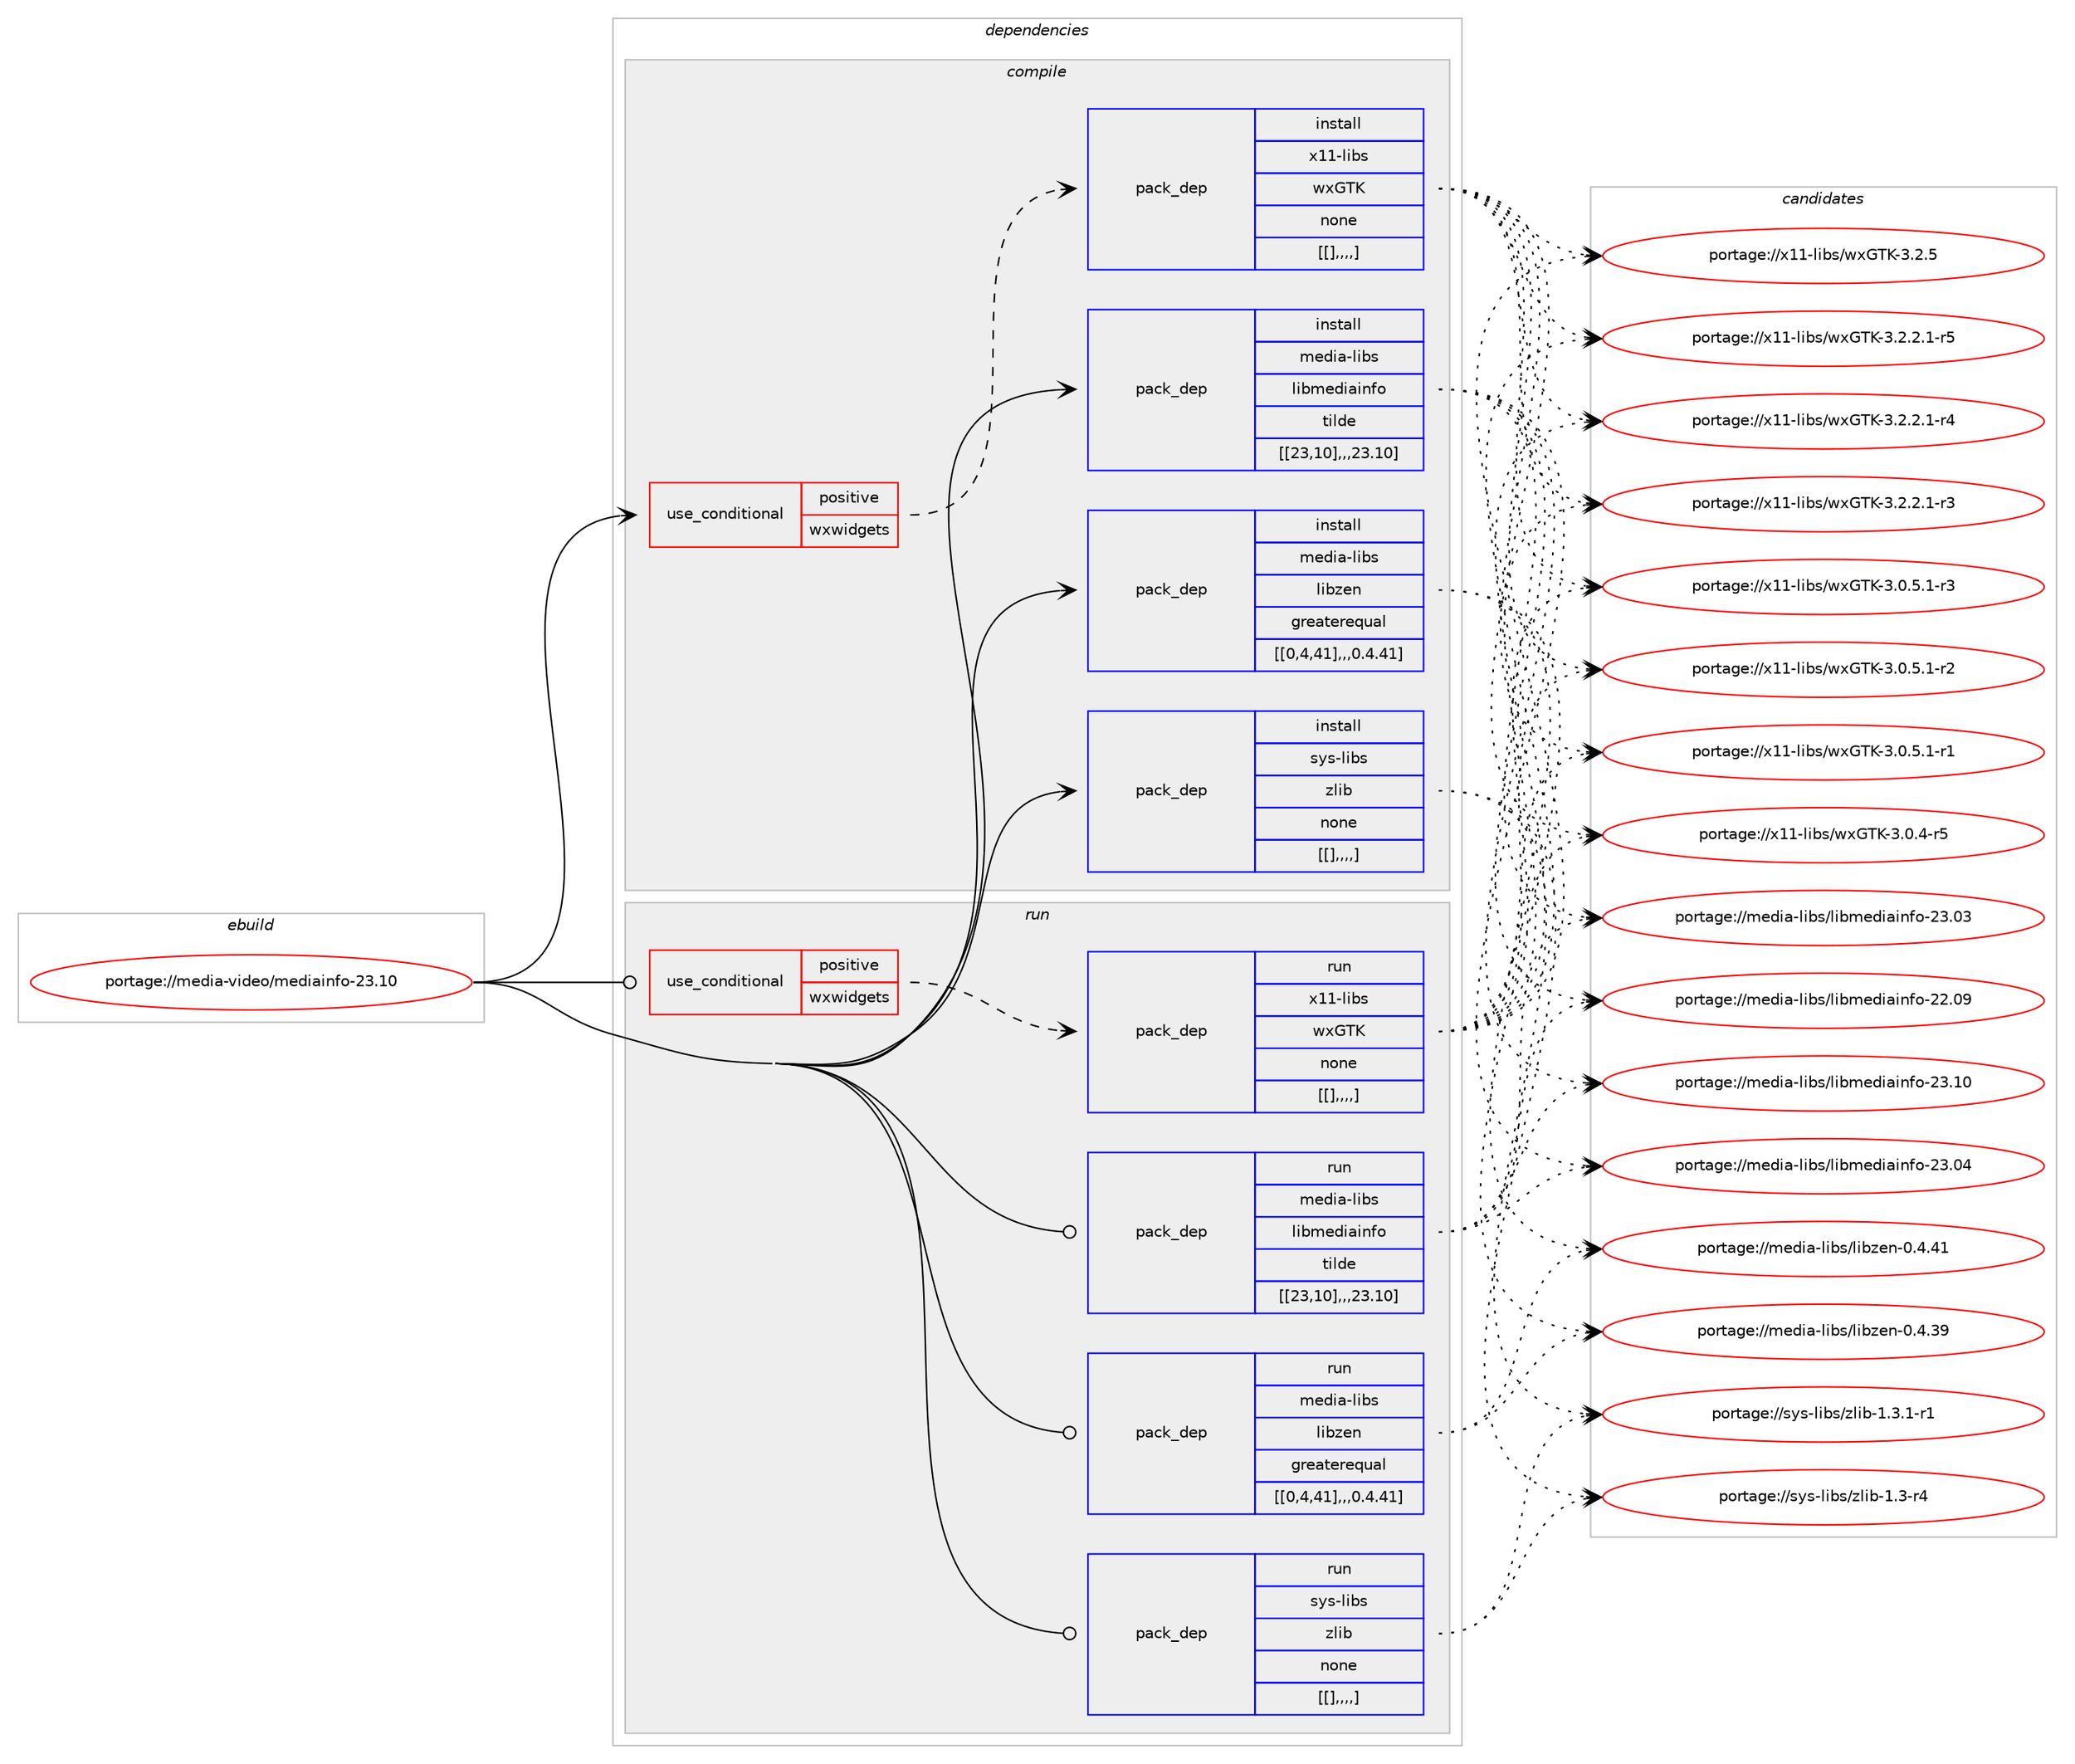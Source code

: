 digraph prolog {

# *************
# Graph options
# *************

newrank=true;
concentrate=true;
compound=true;
graph [rankdir=LR,fontname=Helvetica,fontsize=10,ranksep=1.5];#, ranksep=2.5, nodesep=0.2];
edge  [arrowhead=vee];
node  [fontname=Helvetica,fontsize=10];

# **********
# The ebuild
# **********

subgraph cluster_leftcol {
color=gray;
label=<<i>ebuild</i>>;
id [label="portage://media-video/mediainfo-23.10", color=red, width=4, href="../media-video/mediainfo-23.10.svg"];
}

# ****************
# The dependencies
# ****************

subgraph cluster_midcol {
color=gray;
label=<<i>dependencies</i>>;
subgraph cluster_compile {
fillcolor="#eeeeee";
style=filled;
label=<<i>compile</i>>;
subgraph cond88680 {
dependency341790 [label=<<TABLE BORDER="0" CELLBORDER="1" CELLSPACING="0" CELLPADDING="4"><TR><TD ROWSPAN="3" CELLPADDING="10">use_conditional</TD></TR><TR><TD>positive</TD></TR><TR><TD>wxwidgets</TD></TR></TABLE>>, shape=none, color=red];
subgraph pack250557 {
dependency341791 [label=<<TABLE BORDER="0" CELLBORDER="1" CELLSPACING="0" CELLPADDING="4" WIDTH="220"><TR><TD ROWSPAN="6" CELLPADDING="30">pack_dep</TD></TR><TR><TD WIDTH="110">install</TD></TR><TR><TD>x11-libs</TD></TR><TR><TD>wxGTK</TD></TR><TR><TD>none</TD></TR><TR><TD>[[],,,,]</TD></TR></TABLE>>, shape=none, color=blue];
}
dependency341790:e -> dependency341791:w [weight=20,style="dashed",arrowhead="vee"];
}
id:e -> dependency341790:w [weight=20,style="solid",arrowhead="vee"];
subgraph pack250558 {
dependency341792 [label=<<TABLE BORDER="0" CELLBORDER="1" CELLSPACING="0" CELLPADDING="4" WIDTH="220"><TR><TD ROWSPAN="6" CELLPADDING="30">pack_dep</TD></TR><TR><TD WIDTH="110">install</TD></TR><TR><TD>media-libs</TD></TR><TR><TD>libmediainfo</TD></TR><TR><TD>tilde</TD></TR><TR><TD>[[23,10],,,23.10]</TD></TR></TABLE>>, shape=none, color=blue];
}
id:e -> dependency341792:w [weight=20,style="solid",arrowhead="vee"];
subgraph pack250559 {
dependency341793 [label=<<TABLE BORDER="0" CELLBORDER="1" CELLSPACING="0" CELLPADDING="4" WIDTH="220"><TR><TD ROWSPAN="6" CELLPADDING="30">pack_dep</TD></TR><TR><TD WIDTH="110">install</TD></TR><TR><TD>media-libs</TD></TR><TR><TD>libzen</TD></TR><TR><TD>greaterequal</TD></TR><TR><TD>[[0,4,41],,,0.4.41]</TD></TR></TABLE>>, shape=none, color=blue];
}
id:e -> dependency341793:w [weight=20,style="solid",arrowhead="vee"];
subgraph pack250560 {
dependency341794 [label=<<TABLE BORDER="0" CELLBORDER="1" CELLSPACING="0" CELLPADDING="4" WIDTH="220"><TR><TD ROWSPAN="6" CELLPADDING="30">pack_dep</TD></TR><TR><TD WIDTH="110">install</TD></TR><TR><TD>sys-libs</TD></TR><TR><TD>zlib</TD></TR><TR><TD>none</TD></TR><TR><TD>[[],,,,]</TD></TR></TABLE>>, shape=none, color=blue];
}
id:e -> dependency341794:w [weight=20,style="solid",arrowhead="vee"];
}
subgraph cluster_compileandrun {
fillcolor="#eeeeee";
style=filled;
label=<<i>compile and run</i>>;
}
subgraph cluster_run {
fillcolor="#eeeeee";
style=filled;
label=<<i>run</i>>;
subgraph cond88681 {
dependency341795 [label=<<TABLE BORDER="0" CELLBORDER="1" CELLSPACING="0" CELLPADDING="4"><TR><TD ROWSPAN="3" CELLPADDING="10">use_conditional</TD></TR><TR><TD>positive</TD></TR><TR><TD>wxwidgets</TD></TR></TABLE>>, shape=none, color=red];
subgraph pack250561 {
dependency341796 [label=<<TABLE BORDER="0" CELLBORDER="1" CELLSPACING="0" CELLPADDING="4" WIDTH="220"><TR><TD ROWSPAN="6" CELLPADDING="30">pack_dep</TD></TR><TR><TD WIDTH="110">run</TD></TR><TR><TD>x11-libs</TD></TR><TR><TD>wxGTK</TD></TR><TR><TD>none</TD></TR><TR><TD>[[],,,,]</TD></TR></TABLE>>, shape=none, color=blue];
}
dependency341795:e -> dependency341796:w [weight=20,style="dashed",arrowhead="vee"];
}
id:e -> dependency341795:w [weight=20,style="solid",arrowhead="odot"];
subgraph pack250562 {
dependency341797 [label=<<TABLE BORDER="0" CELLBORDER="1" CELLSPACING="0" CELLPADDING="4" WIDTH="220"><TR><TD ROWSPAN="6" CELLPADDING="30">pack_dep</TD></TR><TR><TD WIDTH="110">run</TD></TR><TR><TD>media-libs</TD></TR><TR><TD>libmediainfo</TD></TR><TR><TD>tilde</TD></TR><TR><TD>[[23,10],,,23.10]</TD></TR></TABLE>>, shape=none, color=blue];
}
id:e -> dependency341797:w [weight=20,style="solid",arrowhead="odot"];
subgraph pack250563 {
dependency341798 [label=<<TABLE BORDER="0" CELLBORDER="1" CELLSPACING="0" CELLPADDING="4" WIDTH="220"><TR><TD ROWSPAN="6" CELLPADDING="30">pack_dep</TD></TR><TR><TD WIDTH="110">run</TD></TR><TR><TD>media-libs</TD></TR><TR><TD>libzen</TD></TR><TR><TD>greaterequal</TD></TR><TR><TD>[[0,4,41],,,0.4.41]</TD></TR></TABLE>>, shape=none, color=blue];
}
id:e -> dependency341798:w [weight=20,style="solid",arrowhead="odot"];
subgraph pack250564 {
dependency341799 [label=<<TABLE BORDER="0" CELLBORDER="1" CELLSPACING="0" CELLPADDING="4" WIDTH="220"><TR><TD ROWSPAN="6" CELLPADDING="30">pack_dep</TD></TR><TR><TD WIDTH="110">run</TD></TR><TR><TD>sys-libs</TD></TR><TR><TD>zlib</TD></TR><TR><TD>none</TD></TR><TR><TD>[[],,,,]</TD></TR></TABLE>>, shape=none, color=blue];
}
id:e -> dependency341799:w [weight=20,style="solid",arrowhead="odot"];
}
}

# **************
# The candidates
# **************

subgraph cluster_choices {
rank=same;
color=gray;
label=<<i>candidates</i>>;

subgraph choice250557 {
color=black;
nodesep=1;
choice1204949451081059811547119120718475455146504653 [label="portage://x11-libs/wxGTK-3.2.5", color=red, width=4,href="../x11-libs/wxGTK-3.2.5.svg"];
choice120494945108105981154711912071847545514650465046494511453 [label="portage://x11-libs/wxGTK-3.2.2.1-r5", color=red, width=4,href="../x11-libs/wxGTK-3.2.2.1-r5.svg"];
choice120494945108105981154711912071847545514650465046494511452 [label="portage://x11-libs/wxGTK-3.2.2.1-r4", color=red, width=4,href="../x11-libs/wxGTK-3.2.2.1-r4.svg"];
choice120494945108105981154711912071847545514650465046494511451 [label="portage://x11-libs/wxGTK-3.2.2.1-r3", color=red, width=4,href="../x11-libs/wxGTK-3.2.2.1-r3.svg"];
choice120494945108105981154711912071847545514648465346494511451 [label="portage://x11-libs/wxGTK-3.0.5.1-r3", color=red, width=4,href="../x11-libs/wxGTK-3.0.5.1-r3.svg"];
choice120494945108105981154711912071847545514648465346494511450 [label="portage://x11-libs/wxGTK-3.0.5.1-r2", color=red, width=4,href="../x11-libs/wxGTK-3.0.5.1-r2.svg"];
choice120494945108105981154711912071847545514648465346494511449 [label="portage://x11-libs/wxGTK-3.0.5.1-r1", color=red, width=4,href="../x11-libs/wxGTK-3.0.5.1-r1.svg"];
choice12049494510810598115471191207184754551464846524511453 [label="portage://x11-libs/wxGTK-3.0.4-r5", color=red, width=4,href="../x11-libs/wxGTK-3.0.4-r5.svg"];
dependency341791:e -> choice1204949451081059811547119120718475455146504653:w [style=dotted,weight="100"];
dependency341791:e -> choice120494945108105981154711912071847545514650465046494511453:w [style=dotted,weight="100"];
dependency341791:e -> choice120494945108105981154711912071847545514650465046494511452:w [style=dotted,weight="100"];
dependency341791:e -> choice120494945108105981154711912071847545514650465046494511451:w [style=dotted,weight="100"];
dependency341791:e -> choice120494945108105981154711912071847545514648465346494511451:w [style=dotted,weight="100"];
dependency341791:e -> choice120494945108105981154711912071847545514648465346494511450:w [style=dotted,weight="100"];
dependency341791:e -> choice120494945108105981154711912071847545514648465346494511449:w [style=dotted,weight="100"];
dependency341791:e -> choice12049494510810598115471191207184754551464846524511453:w [style=dotted,weight="100"];
}
subgraph choice250558 {
color=black;
nodesep=1;
choice109101100105974510810598115471081059810910110010597105110102111455051464948 [label="portage://media-libs/libmediainfo-23.10", color=red, width=4,href="../media-libs/libmediainfo-23.10.svg"];
choice109101100105974510810598115471081059810910110010597105110102111455051464852 [label="portage://media-libs/libmediainfo-23.04", color=red, width=4,href="../media-libs/libmediainfo-23.04.svg"];
choice109101100105974510810598115471081059810910110010597105110102111455051464851 [label="portage://media-libs/libmediainfo-23.03", color=red, width=4,href="../media-libs/libmediainfo-23.03.svg"];
choice109101100105974510810598115471081059810910110010597105110102111455050464857 [label="portage://media-libs/libmediainfo-22.09", color=red, width=4,href="../media-libs/libmediainfo-22.09.svg"];
dependency341792:e -> choice109101100105974510810598115471081059810910110010597105110102111455051464948:w [style=dotted,weight="100"];
dependency341792:e -> choice109101100105974510810598115471081059810910110010597105110102111455051464852:w [style=dotted,weight="100"];
dependency341792:e -> choice109101100105974510810598115471081059810910110010597105110102111455051464851:w [style=dotted,weight="100"];
dependency341792:e -> choice109101100105974510810598115471081059810910110010597105110102111455050464857:w [style=dotted,weight="100"];
}
subgraph choice250559 {
color=black;
nodesep=1;
choice109101100105974510810598115471081059812210111045484652465249 [label="portage://media-libs/libzen-0.4.41", color=red, width=4,href="../media-libs/libzen-0.4.41.svg"];
choice109101100105974510810598115471081059812210111045484652465157 [label="portage://media-libs/libzen-0.4.39", color=red, width=4,href="../media-libs/libzen-0.4.39.svg"];
dependency341793:e -> choice109101100105974510810598115471081059812210111045484652465249:w [style=dotted,weight="100"];
dependency341793:e -> choice109101100105974510810598115471081059812210111045484652465157:w [style=dotted,weight="100"];
}
subgraph choice250560 {
color=black;
nodesep=1;
choice115121115451081059811547122108105984549465146494511449 [label="portage://sys-libs/zlib-1.3.1-r1", color=red, width=4,href="../sys-libs/zlib-1.3.1-r1.svg"];
choice11512111545108105981154712210810598454946514511452 [label="portage://sys-libs/zlib-1.3-r4", color=red, width=4,href="../sys-libs/zlib-1.3-r4.svg"];
dependency341794:e -> choice115121115451081059811547122108105984549465146494511449:w [style=dotted,weight="100"];
dependency341794:e -> choice11512111545108105981154712210810598454946514511452:w [style=dotted,weight="100"];
}
subgraph choice250561 {
color=black;
nodesep=1;
choice1204949451081059811547119120718475455146504653 [label="portage://x11-libs/wxGTK-3.2.5", color=red, width=4,href="../x11-libs/wxGTK-3.2.5.svg"];
choice120494945108105981154711912071847545514650465046494511453 [label="portage://x11-libs/wxGTK-3.2.2.1-r5", color=red, width=4,href="../x11-libs/wxGTK-3.2.2.1-r5.svg"];
choice120494945108105981154711912071847545514650465046494511452 [label="portage://x11-libs/wxGTK-3.2.2.1-r4", color=red, width=4,href="../x11-libs/wxGTK-3.2.2.1-r4.svg"];
choice120494945108105981154711912071847545514650465046494511451 [label="portage://x11-libs/wxGTK-3.2.2.1-r3", color=red, width=4,href="../x11-libs/wxGTK-3.2.2.1-r3.svg"];
choice120494945108105981154711912071847545514648465346494511451 [label="portage://x11-libs/wxGTK-3.0.5.1-r3", color=red, width=4,href="../x11-libs/wxGTK-3.0.5.1-r3.svg"];
choice120494945108105981154711912071847545514648465346494511450 [label="portage://x11-libs/wxGTK-3.0.5.1-r2", color=red, width=4,href="../x11-libs/wxGTK-3.0.5.1-r2.svg"];
choice120494945108105981154711912071847545514648465346494511449 [label="portage://x11-libs/wxGTK-3.0.5.1-r1", color=red, width=4,href="../x11-libs/wxGTK-3.0.5.1-r1.svg"];
choice12049494510810598115471191207184754551464846524511453 [label="portage://x11-libs/wxGTK-3.0.4-r5", color=red, width=4,href="../x11-libs/wxGTK-3.0.4-r5.svg"];
dependency341796:e -> choice1204949451081059811547119120718475455146504653:w [style=dotted,weight="100"];
dependency341796:e -> choice120494945108105981154711912071847545514650465046494511453:w [style=dotted,weight="100"];
dependency341796:e -> choice120494945108105981154711912071847545514650465046494511452:w [style=dotted,weight="100"];
dependency341796:e -> choice120494945108105981154711912071847545514650465046494511451:w [style=dotted,weight="100"];
dependency341796:e -> choice120494945108105981154711912071847545514648465346494511451:w [style=dotted,weight="100"];
dependency341796:e -> choice120494945108105981154711912071847545514648465346494511450:w [style=dotted,weight="100"];
dependency341796:e -> choice120494945108105981154711912071847545514648465346494511449:w [style=dotted,weight="100"];
dependency341796:e -> choice12049494510810598115471191207184754551464846524511453:w [style=dotted,weight="100"];
}
subgraph choice250562 {
color=black;
nodesep=1;
choice109101100105974510810598115471081059810910110010597105110102111455051464948 [label="portage://media-libs/libmediainfo-23.10", color=red, width=4,href="../media-libs/libmediainfo-23.10.svg"];
choice109101100105974510810598115471081059810910110010597105110102111455051464852 [label="portage://media-libs/libmediainfo-23.04", color=red, width=4,href="../media-libs/libmediainfo-23.04.svg"];
choice109101100105974510810598115471081059810910110010597105110102111455051464851 [label="portage://media-libs/libmediainfo-23.03", color=red, width=4,href="../media-libs/libmediainfo-23.03.svg"];
choice109101100105974510810598115471081059810910110010597105110102111455050464857 [label="portage://media-libs/libmediainfo-22.09", color=red, width=4,href="../media-libs/libmediainfo-22.09.svg"];
dependency341797:e -> choice109101100105974510810598115471081059810910110010597105110102111455051464948:w [style=dotted,weight="100"];
dependency341797:e -> choice109101100105974510810598115471081059810910110010597105110102111455051464852:w [style=dotted,weight="100"];
dependency341797:e -> choice109101100105974510810598115471081059810910110010597105110102111455051464851:w [style=dotted,weight="100"];
dependency341797:e -> choice109101100105974510810598115471081059810910110010597105110102111455050464857:w [style=dotted,weight="100"];
}
subgraph choice250563 {
color=black;
nodesep=1;
choice109101100105974510810598115471081059812210111045484652465249 [label="portage://media-libs/libzen-0.4.41", color=red, width=4,href="../media-libs/libzen-0.4.41.svg"];
choice109101100105974510810598115471081059812210111045484652465157 [label="portage://media-libs/libzen-0.4.39", color=red, width=4,href="../media-libs/libzen-0.4.39.svg"];
dependency341798:e -> choice109101100105974510810598115471081059812210111045484652465249:w [style=dotted,weight="100"];
dependency341798:e -> choice109101100105974510810598115471081059812210111045484652465157:w [style=dotted,weight="100"];
}
subgraph choice250564 {
color=black;
nodesep=1;
choice115121115451081059811547122108105984549465146494511449 [label="portage://sys-libs/zlib-1.3.1-r1", color=red, width=4,href="../sys-libs/zlib-1.3.1-r1.svg"];
choice11512111545108105981154712210810598454946514511452 [label="portage://sys-libs/zlib-1.3-r4", color=red, width=4,href="../sys-libs/zlib-1.3-r4.svg"];
dependency341799:e -> choice115121115451081059811547122108105984549465146494511449:w [style=dotted,weight="100"];
dependency341799:e -> choice11512111545108105981154712210810598454946514511452:w [style=dotted,weight="100"];
}
}

}
